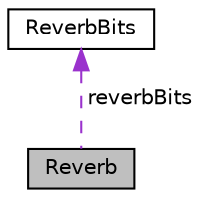 digraph "Reverb"
{
 // LATEX_PDF_SIZE
  edge [fontname="Helvetica",fontsize="10",labelfontname="Helvetica",labelfontsize="10"];
  node [fontname="Helvetica",fontsize="10",shape=record];
  Node1 [label="Reverb",height=0.2,width=0.4,color="black", fillcolor="grey75", style="filled", fontcolor="black",tooltip=" "];
  Node2 -> Node1 [dir="back",color="darkorchid3",fontsize="10",style="dashed",label=" reverbBits" ,fontname="Helvetica"];
  Node2 [label="ReverbBits",height=0.2,width=0.4,color="black", fillcolor="white", style="filled",URL="$d9/d4d/structReverbBits.html",tooltip=" "];
}
